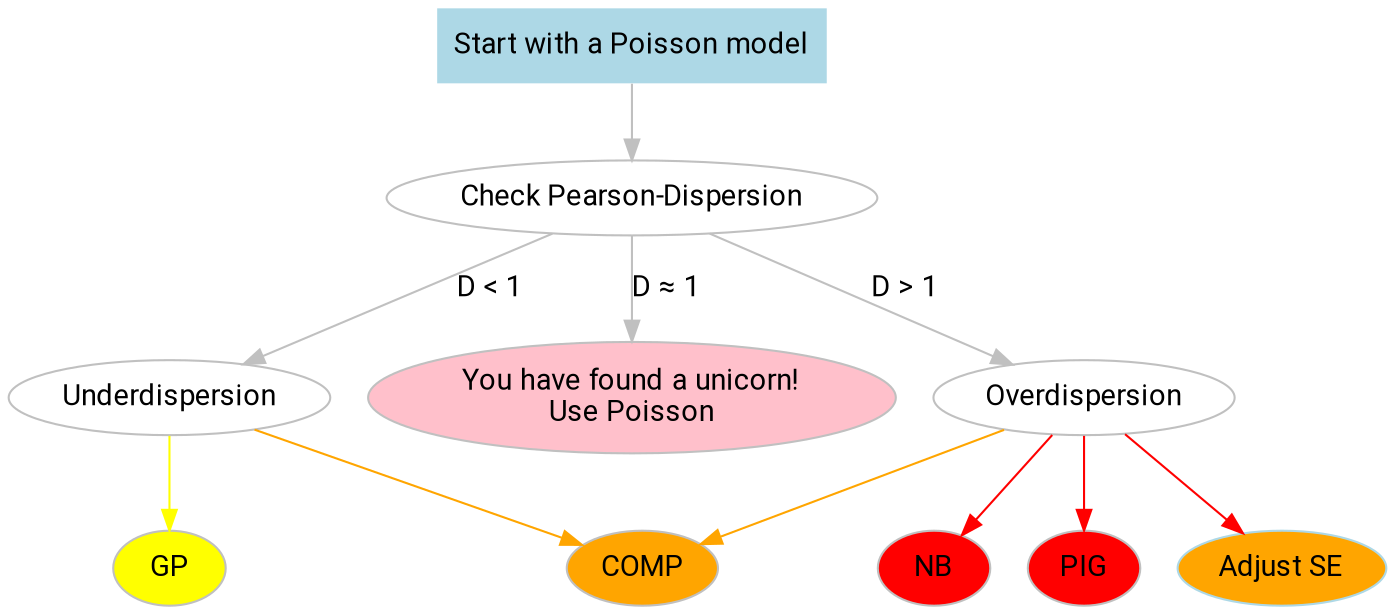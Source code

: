 digraph decisiontree {

graph [layout = dot]

################################
#### Global node attributes ####
################################
node [shape = oval,
      style = filled,
      color = grey,
      fontname = "Roboto"]
edge [fontname = "Roboto"]

node [fillcolor = white]
start [label = "Start with a Poisson model",
       shape = plaintext,
       fillcolor = "lightblue"]

################################
#### First step             ####
################################
node [fillcolor = white]
checkdisp [label = "Check Pearson-Dispersion"]

ud [label = "Underdispersion"]
unicorn [label = "You have found a unicorn!\nUse Poisson", fillcolor = pink]
od [label = "Overdispersion"]

node [fillcolor = orange]

edge [color = grey]
start -> checkdisp [label = ""]
checkdisp -> ud [label = "D < 1"]
checkdisp -> unicorn [label = "D ≈ 1"]
checkdisp -> od [label = "D > 1"]
#unicorn -> start [label = "Use actual Poisson regression"]

node []
se_adjust [label = "Adjust SE", color = lightblue]
nbin [label = "NB", fillcolor = red]
pig [label = "PIG", fillcolor = red]
cmp [label = "COMP", fillcolor = orange]
gpois [label = "GP", fillcolor = yellow]

edge [color = red]
od -> {nbin pig se_adjust}
edge [color = yellow]
ud -> gpois
edge [color = orange]
od, ud -> cmp
}
